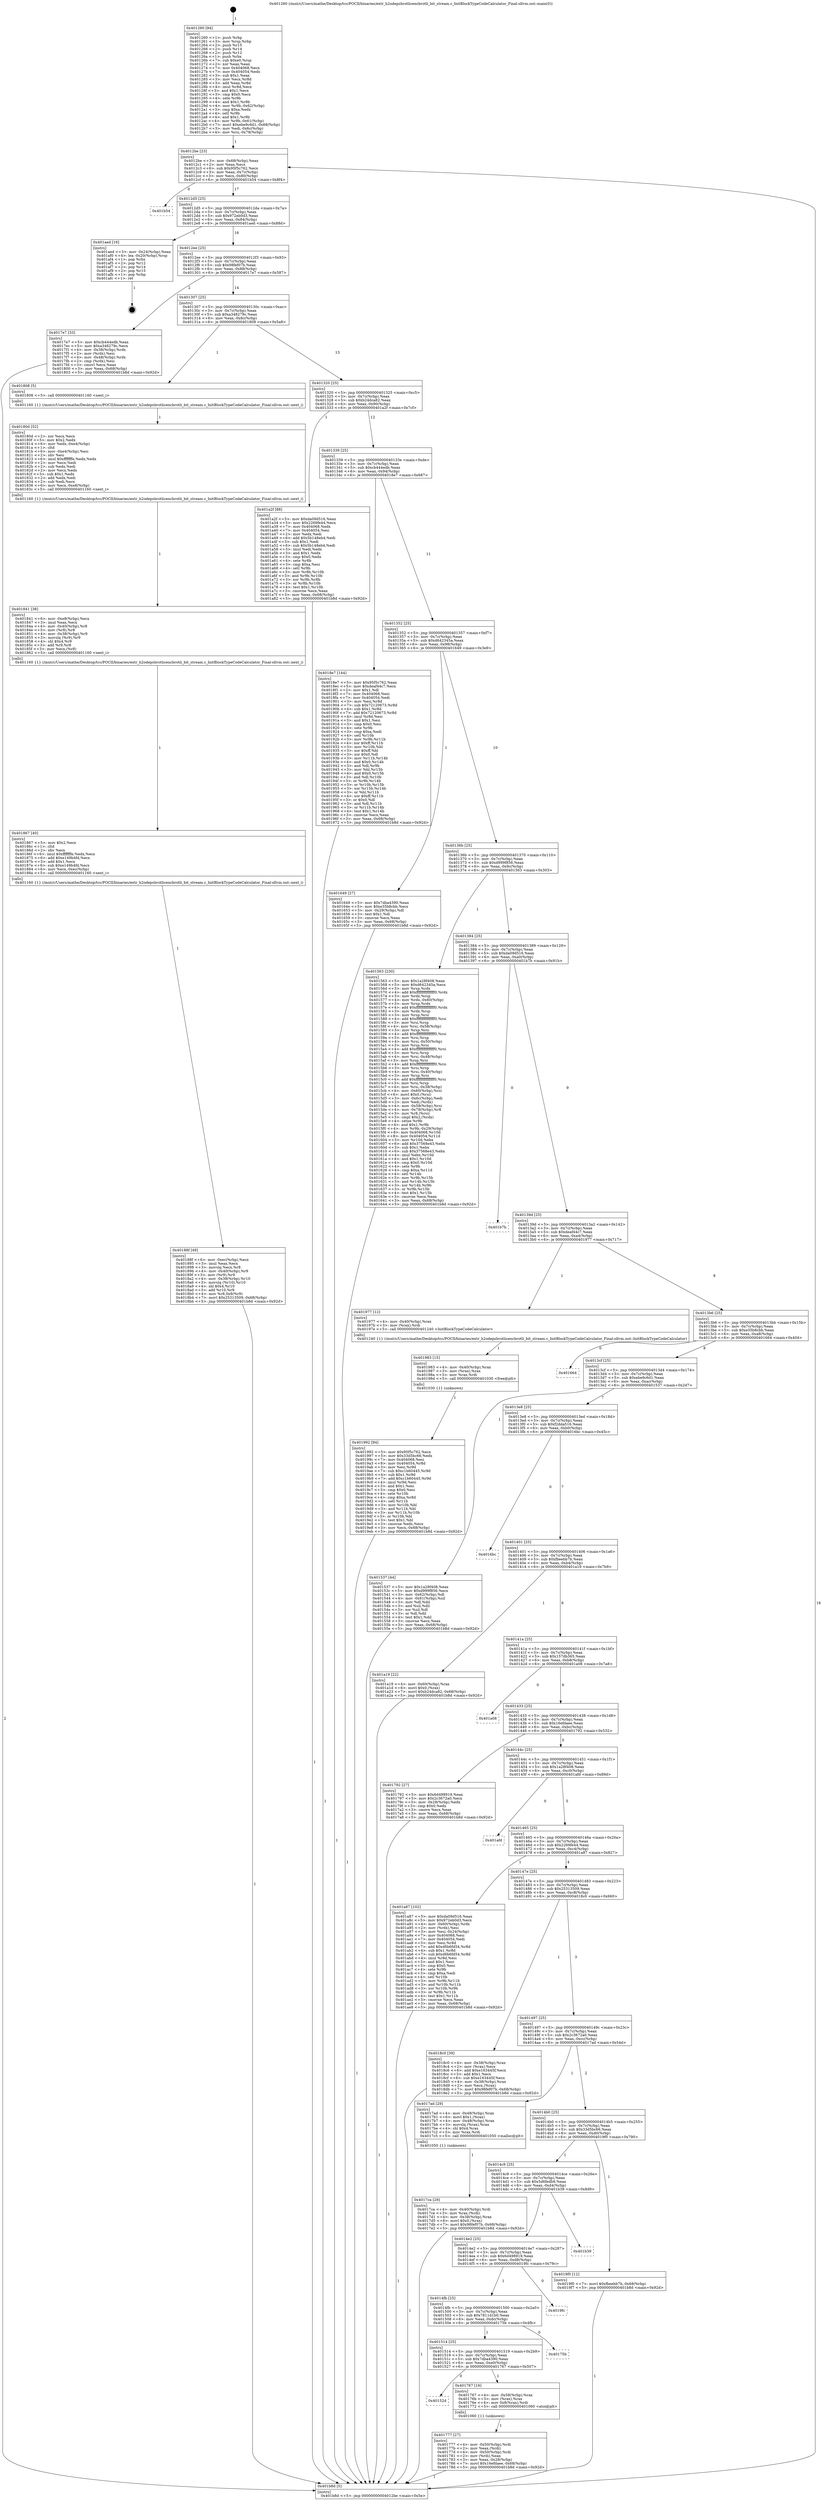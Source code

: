 digraph "0x401260" {
  label = "0x401260 (/mnt/c/Users/mathe/Desktop/tcc/POCII/binaries/extr_h2odepsbrotlicencbrotli_bit_stream.c_InitBlockTypeCodeCalculator_Final-ollvm.out::main(0))"
  labelloc = "t"
  node[shape=record]

  Entry [label="",width=0.3,height=0.3,shape=circle,fillcolor=black,style=filled]
  "0x4012be" [label="{
     0x4012be [23]\l
     | [instrs]\l
     &nbsp;&nbsp;0x4012be \<+3\>: mov -0x68(%rbp),%eax\l
     &nbsp;&nbsp;0x4012c1 \<+2\>: mov %eax,%ecx\l
     &nbsp;&nbsp;0x4012c3 \<+6\>: sub $0x95f5c762,%ecx\l
     &nbsp;&nbsp;0x4012c9 \<+3\>: mov %eax,-0x7c(%rbp)\l
     &nbsp;&nbsp;0x4012cc \<+3\>: mov %ecx,-0x80(%rbp)\l
     &nbsp;&nbsp;0x4012cf \<+6\>: je 0000000000401b54 \<main+0x8f4\>\l
  }"]
  "0x401b54" [label="{
     0x401b54\l
  }", style=dashed]
  "0x4012d5" [label="{
     0x4012d5 [25]\l
     | [instrs]\l
     &nbsp;&nbsp;0x4012d5 \<+5\>: jmp 00000000004012da \<main+0x7a\>\l
     &nbsp;&nbsp;0x4012da \<+3\>: mov -0x7c(%rbp),%eax\l
     &nbsp;&nbsp;0x4012dd \<+5\>: sub $0x972eb0d3,%eax\l
     &nbsp;&nbsp;0x4012e2 \<+6\>: mov %eax,-0x84(%rbp)\l
     &nbsp;&nbsp;0x4012e8 \<+6\>: je 0000000000401aed \<main+0x88d\>\l
  }"]
  Exit [label="",width=0.3,height=0.3,shape=circle,fillcolor=black,style=filled,peripheries=2]
  "0x401aed" [label="{
     0x401aed [16]\l
     | [instrs]\l
     &nbsp;&nbsp;0x401aed \<+3\>: mov -0x24(%rbp),%eax\l
     &nbsp;&nbsp;0x401af0 \<+4\>: lea -0x20(%rbp),%rsp\l
     &nbsp;&nbsp;0x401af4 \<+1\>: pop %rbx\l
     &nbsp;&nbsp;0x401af5 \<+2\>: pop %r12\l
     &nbsp;&nbsp;0x401af7 \<+2\>: pop %r14\l
     &nbsp;&nbsp;0x401af9 \<+2\>: pop %r15\l
     &nbsp;&nbsp;0x401afb \<+1\>: pop %rbp\l
     &nbsp;&nbsp;0x401afc \<+1\>: ret\l
  }"]
  "0x4012ee" [label="{
     0x4012ee [25]\l
     | [instrs]\l
     &nbsp;&nbsp;0x4012ee \<+5\>: jmp 00000000004012f3 \<main+0x93\>\l
     &nbsp;&nbsp;0x4012f3 \<+3\>: mov -0x7c(%rbp),%eax\l
     &nbsp;&nbsp;0x4012f6 \<+5\>: sub $0x98fef07b,%eax\l
     &nbsp;&nbsp;0x4012fb \<+6\>: mov %eax,-0x88(%rbp)\l
     &nbsp;&nbsp;0x401301 \<+6\>: je 00000000004017e7 \<main+0x587\>\l
  }"]
  "0x401992" [label="{
     0x401992 [94]\l
     | [instrs]\l
     &nbsp;&nbsp;0x401992 \<+5\>: mov $0x95f5c762,%ecx\l
     &nbsp;&nbsp;0x401997 \<+5\>: mov $0x33d5bc66,%edx\l
     &nbsp;&nbsp;0x40199c \<+7\>: mov 0x404068,%esi\l
     &nbsp;&nbsp;0x4019a3 \<+8\>: mov 0x404054,%r8d\l
     &nbsp;&nbsp;0x4019ab \<+3\>: mov %esi,%r9d\l
     &nbsp;&nbsp;0x4019ae \<+7\>: sub $0xc1b60445,%r9d\l
     &nbsp;&nbsp;0x4019b5 \<+4\>: sub $0x1,%r9d\l
     &nbsp;&nbsp;0x4019b9 \<+7\>: add $0xc1b60445,%r9d\l
     &nbsp;&nbsp;0x4019c0 \<+4\>: imul %r9d,%esi\l
     &nbsp;&nbsp;0x4019c4 \<+3\>: and $0x1,%esi\l
     &nbsp;&nbsp;0x4019c7 \<+3\>: cmp $0x0,%esi\l
     &nbsp;&nbsp;0x4019ca \<+4\>: sete %r10b\l
     &nbsp;&nbsp;0x4019ce \<+4\>: cmp $0xa,%r8d\l
     &nbsp;&nbsp;0x4019d2 \<+4\>: setl %r11b\l
     &nbsp;&nbsp;0x4019d6 \<+3\>: mov %r10b,%bl\l
     &nbsp;&nbsp;0x4019d9 \<+3\>: and %r11b,%bl\l
     &nbsp;&nbsp;0x4019dc \<+3\>: xor %r11b,%r10b\l
     &nbsp;&nbsp;0x4019df \<+3\>: or %r10b,%bl\l
     &nbsp;&nbsp;0x4019e2 \<+3\>: test $0x1,%bl\l
     &nbsp;&nbsp;0x4019e5 \<+3\>: cmovne %edx,%ecx\l
     &nbsp;&nbsp;0x4019e8 \<+3\>: mov %ecx,-0x68(%rbp)\l
     &nbsp;&nbsp;0x4019eb \<+5\>: jmp 0000000000401b8d \<main+0x92d\>\l
  }"]
  "0x4017e7" [label="{
     0x4017e7 [33]\l
     | [instrs]\l
     &nbsp;&nbsp;0x4017e7 \<+5\>: mov $0xcb444edb,%eax\l
     &nbsp;&nbsp;0x4017ec \<+5\>: mov $0xa348279c,%ecx\l
     &nbsp;&nbsp;0x4017f1 \<+4\>: mov -0x38(%rbp),%rdx\l
     &nbsp;&nbsp;0x4017f5 \<+2\>: mov (%rdx),%esi\l
     &nbsp;&nbsp;0x4017f7 \<+4\>: mov -0x48(%rbp),%rdx\l
     &nbsp;&nbsp;0x4017fb \<+2\>: cmp (%rdx),%esi\l
     &nbsp;&nbsp;0x4017fd \<+3\>: cmovl %ecx,%eax\l
     &nbsp;&nbsp;0x401800 \<+3\>: mov %eax,-0x68(%rbp)\l
     &nbsp;&nbsp;0x401803 \<+5\>: jmp 0000000000401b8d \<main+0x92d\>\l
  }"]
  "0x401307" [label="{
     0x401307 [25]\l
     | [instrs]\l
     &nbsp;&nbsp;0x401307 \<+5\>: jmp 000000000040130c \<main+0xac\>\l
     &nbsp;&nbsp;0x40130c \<+3\>: mov -0x7c(%rbp),%eax\l
     &nbsp;&nbsp;0x40130f \<+5\>: sub $0xa348279c,%eax\l
     &nbsp;&nbsp;0x401314 \<+6\>: mov %eax,-0x8c(%rbp)\l
     &nbsp;&nbsp;0x40131a \<+6\>: je 0000000000401808 \<main+0x5a8\>\l
  }"]
  "0x401983" [label="{
     0x401983 [15]\l
     | [instrs]\l
     &nbsp;&nbsp;0x401983 \<+4\>: mov -0x40(%rbp),%rax\l
     &nbsp;&nbsp;0x401987 \<+3\>: mov (%rax),%rax\l
     &nbsp;&nbsp;0x40198a \<+3\>: mov %rax,%rdi\l
     &nbsp;&nbsp;0x40198d \<+5\>: call 0000000000401030 \<free@plt\>\l
     | [calls]\l
     &nbsp;&nbsp;0x401030 \{1\} (unknown)\l
  }"]
  "0x401808" [label="{
     0x401808 [5]\l
     | [instrs]\l
     &nbsp;&nbsp;0x401808 \<+5\>: call 0000000000401160 \<next_i\>\l
     | [calls]\l
     &nbsp;&nbsp;0x401160 \{1\} (/mnt/c/Users/mathe/Desktop/tcc/POCII/binaries/extr_h2odepsbrotlicencbrotli_bit_stream.c_InitBlockTypeCodeCalculator_Final-ollvm.out::next_i)\l
  }"]
  "0x401320" [label="{
     0x401320 [25]\l
     | [instrs]\l
     &nbsp;&nbsp;0x401320 \<+5\>: jmp 0000000000401325 \<main+0xc5\>\l
     &nbsp;&nbsp;0x401325 \<+3\>: mov -0x7c(%rbp),%eax\l
     &nbsp;&nbsp;0x401328 \<+5\>: sub $0xb24dca82,%eax\l
     &nbsp;&nbsp;0x40132d \<+6\>: mov %eax,-0x90(%rbp)\l
     &nbsp;&nbsp;0x401333 \<+6\>: je 0000000000401a2f \<main+0x7cf\>\l
  }"]
  "0x40188f" [label="{
     0x40188f [49]\l
     | [instrs]\l
     &nbsp;&nbsp;0x40188f \<+6\>: mov -0xec(%rbp),%ecx\l
     &nbsp;&nbsp;0x401895 \<+3\>: imul %eax,%ecx\l
     &nbsp;&nbsp;0x401898 \<+3\>: movslq %ecx,%r8\l
     &nbsp;&nbsp;0x40189b \<+4\>: mov -0x40(%rbp),%r9\l
     &nbsp;&nbsp;0x40189f \<+3\>: mov (%r9),%r9\l
     &nbsp;&nbsp;0x4018a2 \<+4\>: mov -0x38(%rbp),%r10\l
     &nbsp;&nbsp;0x4018a6 \<+3\>: movslq (%r10),%r10\l
     &nbsp;&nbsp;0x4018a9 \<+4\>: shl $0x4,%r10\l
     &nbsp;&nbsp;0x4018ad \<+3\>: add %r10,%r9\l
     &nbsp;&nbsp;0x4018b0 \<+4\>: mov %r8,0x8(%r9)\l
     &nbsp;&nbsp;0x4018b4 \<+7\>: movl $0x25313509,-0x68(%rbp)\l
     &nbsp;&nbsp;0x4018bb \<+5\>: jmp 0000000000401b8d \<main+0x92d\>\l
  }"]
  "0x401a2f" [label="{
     0x401a2f [88]\l
     | [instrs]\l
     &nbsp;&nbsp;0x401a2f \<+5\>: mov $0xda09d516,%eax\l
     &nbsp;&nbsp;0x401a34 \<+5\>: mov $0x2269fe44,%ecx\l
     &nbsp;&nbsp;0x401a39 \<+7\>: mov 0x404068,%edx\l
     &nbsp;&nbsp;0x401a40 \<+7\>: mov 0x404054,%esi\l
     &nbsp;&nbsp;0x401a47 \<+2\>: mov %edx,%edi\l
     &nbsp;&nbsp;0x401a49 \<+6\>: add $0x5b148eb4,%edi\l
     &nbsp;&nbsp;0x401a4f \<+3\>: sub $0x1,%edi\l
     &nbsp;&nbsp;0x401a52 \<+6\>: sub $0x5b148eb4,%edi\l
     &nbsp;&nbsp;0x401a58 \<+3\>: imul %edi,%edx\l
     &nbsp;&nbsp;0x401a5b \<+3\>: and $0x1,%edx\l
     &nbsp;&nbsp;0x401a5e \<+3\>: cmp $0x0,%edx\l
     &nbsp;&nbsp;0x401a61 \<+4\>: sete %r8b\l
     &nbsp;&nbsp;0x401a65 \<+3\>: cmp $0xa,%esi\l
     &nbsp;&nbsp;0x401a68 \<+4\>: setl %r9b\l
     &nbsp;&nbsp;0x401a6c \<+3\>: mov %r8b,%r10b\l
     &nbsp;&nbsp;0x401a6f \<+3\>: and %r9b,%r10b\l
     &nbsp;&nbsp;0x401a72 \<+3\>: xor %r9b,%r8b\l
     &nbsp;&nbsp;0x401a75 \<+3\>: or %r8b,%r10b\l
     &nbsp;&nbsp;0x401a78 \<+4\>: test $0x1,%r10b\l
     &nbsp;&nbsp;0x401a7c \<+3\>: cmovne %ecx,%eax\l
     &nbsp;&nbsp;0x401a7f \<+3\>: mov %eax,-0x68(%rbp)\l
     &nbsp;&nbsp;0x401a82 \<+5\>: jmp 0000000000401b8d \<main+0x92d\>\l
  }"]
  "0x401339" [label="{
     0x401339 [25]\l
     | [instrs]\l
     &nbsp;&nbsp;0x401339 \<+5\>: jmp 000000000040133e \<main+0xde\>\l
     &nbsp;&nbsp;0x40133e \<+3\>: mov -0x7c(%rbp),%eax\l
     &nbsp;&nbsp;0x401341 \<+5\>: sub $0xcb444edb,%eax\l
     &nbsp;&nbsp;0x401346 \<+6\>: mov %eax,-0x94(%rbp)\l
     &nbsp;&nbsp;0x40134c \<+6\>: je 00000000004018e7 \<main+0x687\>\l
  }"]
  "0x401867" [label="{
     0x401867 [40]\l
     | [instrs]\l
     &nbsp;&nbsp;0x401867 \<+5\>: mov $0x2,%ecx\l
     &nbsp;&nbsp;0x40186c \<+1\>: cltd\l
     &nbsp;&nbsp;0x40186d \<+2\>: idiv %ecx\l
     &nbsp;&nbsp;0x40186f \<+6\>: imul $0xfffffffe,%edx,%ecx\l
     &nbsp;&nbsp;0x401875 \<+6\>: add $0xe149b4fd,%ecx\l
     &nbsp;&nbsp;0x40187b \<+3\>: add $0x1,%ecx\l
     &nbsp;&nbsp;0x40187e \<+6\>: sub $0xe149b4fd,%ecx\l
     &nbsp;&nbsp;0x401884 \<+6\>: mov %ecx,-0xec(%rbp)\l
     &nbsp;&nbsp;0x40188a \<+5\>: call 0000000000401160 \<next_i\>\l
     | [calls]\l
     &nbsp;&nbsp;0x401160 \{1\} (/mnt/c/Users/mathe/Desktop/tcc/POCII/binaries/extr_h2odepsbrotlicencbrotli_bit_stream.c_InitBlockTypeCodeCalculator_Final-ollvm.out::next_i)\l
  }"]
  "0x4018e7" [label="{
     0x4018e7 [144]\l
     | [instrs]\l
     &nbsp;&nbsp;0x4018e7 \<+5\>: mov $0x95f5c762,%eax\l
     &nbsp;&nbsp;0x4018ec \<+5\>: mov $0xdeaf44c7,%ecx\l
     &nbsp;&nbsp;0x4018f1 \<+2\>: mov $0x1,%dl\l
     &nbsp;&nbsp;0x4018f3 \<+7\>: mov 0x404068,%esi\l
     &nbsp;&nbsp;0x4018fa \<+7\>: mov 0x404054,%edi\l
     &nbsp;&nbsp;0x401901 \<+3\>: mov %esi,%r8d\l
     &nbsp;&nbsp;0x401904 \<+7\>: sub $0x72120673,%r8d\l
     &nbsp;&nbsp;0x40190b \<+4\>: sub $0x1,%r8d\l
     &nbsp;&nbsp;0x40190f \<+7\>: add $0x72120673,%r8d\l
     &nbsp;&nbsp;0x401916 \<+4\>: imul %r8d,%esi\l
     &nbsp;&nbsp;0x40191a \<+3\>: and $0x1,%esi\l
     &nbsp;&nbsp;0x40191d \<+3\>: cmp $0x0,%esi\l
     &nbsp;&nbsp;0x401920 \<+4\>: sete %r9b\l
     &nbsp;&nbsp;0x401924 \<+3\>: cmp $0xa,%edi\l
     &nbsp;&nbsp;0x401927 \<+4\>: setl %r10b\l
     &nbsp;&nbsp;0x40192b \<+3\>: mov %r9b,%r11b\l
     &nbsp;&nbsp;0x40192e \<+4\>: xor $0xff,%r11b\l
     &nbsp;&nbsp;0x401932 \<+3\>: mov %r10b,%bl\l
     &nbsp;&nbsp;0x401935 \<+3\>: xor $0xff,%bl\l
     &nbsp;&nbsp;0x401938 \<+3\>: xor $0x0,%dl\l
     &nbsp;&nbsp;0x40193b \<+3\>: mov %r11b,%r14b\l
     &nbsp;&nbsp;0x40193e \<+4\>: and $0x0,%r14b\l
     &nbsp;&nbsp;0x401942 \<+3\>: and %dl,%r9b\l
     &nbsp;&nbsp;0x401945 \<+3\>: mov %bl,%r15b\l
     &nbsp;&nbsp;0x401948 \<+4\>: and $0x0,%r15b\l
     &nbsp;&nbsp;0x40194c \<+3\>: and %dl,%r10b\l
     &nbsp;&nbsp;0x40194f \<+3\>: or %r9b,%r14b\l
     &nbsp;&nbsp;0x401952 \<+3\>: or %r10b,%r15b\l
     &nbsp;&nbsp;0x401955 \<+3\>: xor %r15b,%r14b\l
     &nbsp;&nbsp;0x401958 \<+3\>: or %bl,%r11b\l
     &nbsp;&nbsp;0x40195b \<+4\>: xor $0xff,%r11b\l
     &nbsp;&nbsp;0x40195f \<+3\>: or $0x0,%dl\l
     &nbsp;&nbsp;0x401962 \<+3\>: and %dl,%r11b\l
     &nbsp;&nbsp;0x401965 \<+3\>: or %r11b,%r14b\l
     &nbsp;&nbsp;0x401968 \<+4\>: test $0x1,%r14b\l
     &nbsp;&nbsp;0x40196c \<+3\>: cmovne %ecx,%eax\l
     &nbsp;&nbsp;0x40196f \<+3\>: mov %eax,-0x68(%rbp)\l
     &nbsp;&nbsp;0x401972 \<+5\>: jmp 0000000000401b8d \<main+0x92d\>\l
  }"]
  "0x401352" [label="{
     0x401352 [25]\l
     | [instrs]\l
     &nbsp;&nbsp;0x401352 \<+5\>: jmp 0000000000401357 \<main+0xf7\>\l
     &nbsp;&nbsp;0x401357 \<+3\>: mov -0x7c(%rbp),%eax\l
     &nbsp;&nbsp;0x40135a \<+5\>: sub $0xd642345a,%eax\l
     &nbsp;&nbsp;0x40135f \<+6\>: mov %eax,-0x98(%rbp)\l
     &nbsp;&nbsp;0x401365 \<+6\>: je 0000000000401649 \<main+0x3e9\>\l
  }"]
  "0x401841" [label="{
     0x401841 [38]\l
     | [instrs]\l
     &nbsp;&nbsp;0x401841 \<+6\>: mov -0xe8(%rbp),%ecx\l
     &nbsp;&nbsp;0x401847 \<+3\>: imul %eax,%ecx\l
     &nbsp;&nbsp;0x40184a \<+4\>: mov -0x40(%rbp),%r8\l
     &nbsp;&nbsp;0x40184e \<+3\>: mov (%r8),%r8\l
     &nbsp;&nbsp;0x401851 \<+4\>: mov -0x38(%rbp),%r9\l
     &nbsp;&nbsp;0x401855 \<+3\>: movslq (%r9),%r9\l
     &nbsp;&nbsp;0x401858 \<+4\>: shl $0x4,%r9\l
     &nbsp;&nbsp;0x40185c \<+3\>: add %r9,%r8\l
     &nbsp;&nbsp;0x40185f \<+3\>: mov %ecx,(%r8)\l
     &nbsp;&nbsp;0x401862 \<+5\>: call 0000000000401160 \<next_i\>\l
     | [calls]\l
     &nbsp;&nbsp;0x401160 \{1\} (/mnt/c/Users/mathe/Desktop/tcc/POCII/binaries/extr_h2odepsbrotlicencbrotli_bit_stream.c_InitBlockTypeCodeCalculator_Final-ollvm.out::next_i)\l
  }"]
  "0x401649" [label="{
     0x401649 [27]\l
     | [instrs]\l
     &nbsp;&nbsp;0x401649 \<+5\>: mov $0x7dba4390,%eax\l
     &nbsp;&nbsp;0x40164e \<+5\>: mov $0xe35b8cbb,%ecx\l
     &nbsp;&nbsp;0x401653 \<+3\>: mov -0x29(%rbp),%dl\l
     &nbsp;&nbsp;0x401656 \<+3\>: test $0x1,%dl\l
     &nbsp;&nbsp;0x401659 \<+3\>: cmovne %ecx,%eax\l
     &nbsp;&nbsp;0x40165c \<+3\>: mov %eax,-0x68(%rbp)\l
     &nbsp;&nbsp;0x40165f \<+5\>: jmp 0000000000401b8d \<main+0x92d\>\l
  }"]
  "0x40136b" [label="{
     0x40136b [25]\l
     | [instrs]\l
     &nbsp;&nbsp;0x40136b \<+5\>: jmp 0000000000401370 \<main+0x110\>\l
     &nbsp;&nbsp;0x401370 \<+3\>: mov -0x7c(%rbp),%eax\l
     &nbsp;&nbsp;0x401373 \<+5\>: sub $0xd999f856,%eax\l
     &nbsp;&nbsp;0x401378 \<+6\>: mov %eax,-0x9c(%rbp)\l
     &nbsp;&nbsp;0x40137e \<+6\>: je 0000000000401563 \<main+0x303\>\l
  }"]
  "0x40180d" [label="{
     0x40180d [52]\l
     | [instrs]\l
     &nbsp;&nbsp;0x40180d \<+2\>: xor %ecx,%ecx\l
     &nbsp;&nbsp;0x40180f \<+5\>: mov $0x2,%edx\l
     &nbsp;&nbsp;0x401814 \<+6\>: mov %edx,-0xe4(%rbp)\l
     &nbsp;&nbsp;0x40181a \<+1\>: cltd\l
     &nbsp;&nbsp;0x40181b \<+6\>: mov -0xe4(%rbp),%esi\l
     &nbsp;&nbsp;0x401821 \<+2\>: idiv %esi\l
     &nbsp;&nbsp;0x401823 \<+6\>: imul $0xfffffffe,%edx,%edx\l
     &nbsp;&nbsp;0x401829 \<+2\>: mov %ecx,%edi\l
     &nbsp;&nbsp;0x40182b \<+2\>: sub %edx,%edi\l
     &nbsp;&nbsp;0x40182d \<+2\>: mov %ecx,%edx\l
     &nbsp;&nbsp;0x40182f \<+3\>: sub $0x1,%edx\l
     &nbsp;&nbsp;0x401832 \<+2\>: add %edx,%edi\l
     &nbsp;&nbsp;0x401834 \<+2\>: sub %edi,%ecx\l
     &nbsp;&nbsp;0x401836 \<+6\>: mov %ecx,-0xe8(%rbp)\l
     &nbsp;&nbsp;0x40183c \<+5\>: call 0000000000401160 \<next_i\>\l
     | [calls]\l
     &nbsp;&nbsp;0x401160 \{1\} (/mnt/c/Users/mathe/Desktop/tcc/POCII/binaries/extr_h2odepsbrotlicencbrotli_bit_stream.c_InitBlockTypeCodeCalculator_Final-ollvm.out::next_i)\l
  }"]
  "0x401563" [label="{
     0x401563 [230]\l
     | [instrs]\l
     &nbsp;&nbsp;0x401563 \<+5\>: mov $0x1a28f408,%eax\l
     &nbsp;&nbsp;0x401568 \<+5\>: mov $0xd642345a,%ecx\l
     &nbsp;&nbsp;0x40156d \<+3\>: mov %rsp,%rdx\l
     &nbsp;&nbsp;0x401570 \<+4\>: add $0xfffffffffffffff0,%rdx\l
     &nbsp;&nbsp;0x401574 \<+3\>: mov %rdx,%rsp\l
     &nbsp;&nbsp;0x401577 \<+4\>: mov %rdx,-0x60(%rbp)\l
     &nbsp;&nbsp;0x40157b \<+3\>: mov %rsp,%rdx\l
     &nbsp;&nbsp;0x40157e \<+4\>: add $0xfffffffffffffff0,%rdx\l
     &nbsp;&nbsp;0x401582 \<+3\>: mov %rdx,%rsp\l
     &nbsp;&nbsp;0x401585 \<+3\>: mov %rsp,%rsi\l
     &nbsp;&nbsp;0x401588 \<+4\>: add $0xfffffffffffffff0,%rsi\l
     &nbsp;&nbsp;0x40158c \<+3\>: mov %rsi,%rsp\l
     &nbsp;&nbsp;0x40158f \<+4\>: mov %rsi,-0x58(%rbp)\l
     &nbsp;&nbsp;0x401593 \<+3\>: mov %rsp,%rsi\l
     &nbsp;&nbsp;0x401596 \<+4\>: add $0xfffffffffffffff0,%rsi\l
     &nbsp;&nbsp;0x40159a \<+3\>: mov %rsi,%rsp\l
     &nbsp;&nbsp;0x40159d \<+4\>: mov %rsi,-0x50(%rbp)\l
     &nbsp;&nbsp;0x4015a1 \<+3\>: mov %rsp,%rsi\l
     &nbsp;&nbsp;0x4015a4 \<+4\>: add $0xfffffffffffffff0,%rsi\l
     &nbsp;&nbsp;0x4015a8 \<+3\>: mov %rsi,%rsp\l
     &nbsp;&nbsp;0x4015ab \<+4\>: mov %rsi,-0x48(%rbp)\l
     &nbsp;&nbsp;0x4015af \<+3\>: mov %rsp,%rsi\l
     &nbsp;&nbsp;0x4015b2 \<+4\>: add $0xfffffffffffffff0,%rsi\l
     &nbsp;&nbsp;0x4015b6 \<+3\>: mov %rsi,%rsp\l
     &nbsp;&nbsp;0x4015b9 \<+4\>: mov %rsi,-0x40(%rbp)\l
     &nbsp;&nbsp;0x4015bd \<+3\>: mov %rsp,%rsi\l
     &nbsp;&nbsp;0x4015c0 \<+4\>: add $0xfffffffffffffff0,%rsi\l
     &nbsp;&nbsp;0x4015c4 \<+3\>: mov %rsi,%rsp\l
     &nbsp;&nbsp;0x4015c7 \<+4\>: mov %rsi,-0x38(%rbp)\l
     &nbsp;&nbsp;0x4015cb \<+4\>: mov -0x60(%rbp),%rsi\l
     &nbsp;&nbsp;0x4015cf \<+6\>: movl $0x0,(%rsi)\l
     &nbsp;&nbsp;0x4015d5 \<+3\>: mov -0x6c(%rbp),%edi\l
     &nbsp;&nbsp;0x4015d8 \<+2\>: mov %edi,(%rdx)\l
     &nbsp;&nbsp;0x4015da \<+4\>: mov -0x58(%rbp),%rsi\l
     &nbsp;&nbsp;0x4015de \<+4\>: mov -0x78(%rbp),%r8\l
     &nbsp;&nbsp;0x4015e2 \<+3\>: mov %r8,(%rsi)\l
     &nbsp;&nbsp;0x4015e5 \<+3\>: cmpl $0x2,(%rdx)\l
     &nbsp;&nbsp;0x4015e8 \<+4\>: setne %r9b\l
     &nbsp;&nbsp;0x4015ec \<+4\>: and $0x1,%r9b\l
     &nbsp;&nbsp;0x4015f0 \<+4\>: mov %r9b,-0x29(%rbp)\l
     &nbsp;&nbsp;0x4015f4 \<+8\>: mov 0x404068,%r10d\l
     &nbsp;&nbsp;0x4015fc \<+8\>: mov 0x404054,%r11d\l
     &nbsp;&nbsp;0x401604 \<+3\>: mov %r10d,%ebx\l
     &nbsp;&nbsp;0x401607 \<+6\>: add $0x37568e43,%ebx\l
     &nbsp;&nbsp;0x40160d \<+3\>: sub $0x1,%ebx\l
     &nbsp;&nbsp;0x401610 \<+6\>: sub $0x37568e43,%ebx\l
     &nbsp;&nbsp;0x401616 \<+4\>: imul %ebx,%r10d\l
     &nbsp;&nbsp;0x40161a \<+4\>: and $0x1,%r10d\l
     &nbsp;&nbsp;0x40161e \<+4\>: cmp $0x0,%r10d\l
     &nbsp;&nbsp;0x401622 \<+4\>: sete %r9b\l
     &nbsp;&nbsp;0x401626 \<+4\>: cmp $0xa,%r11d\l
     &nbsp;&nbsp;0x40162a \<+4\>: setl %r14b\l
     &nbsp;&nbsp;0x40162e \<+3\>: mov %r9b,%r15b\l
     &nbsp;&nbsp;0x401631 \<+3\>: and %r14b,%r15b\l
     &nbsp;&nbsp;0x401634 \<+3\>: xor %r14b,%r9b\l
     &nbsp;&nbsp;0x401637 \<+3\>: or %r9b,%r15b\l
     &nbsp;&nbsp;0x40163a \<+4\>: test $0x1,%r15b\l
     &nbsp;&nbsp;0x40163e \<+3\>: cmovne %ecx,%eax\l
     &nbsp;&nbsp;0x401641 \<+3\>: mov %eax,-0x68(%rbp)\l
     &nbsp;&nbsp;0x401644 \<+5\>: jmp 0000000000401b8d \<main+0x92d\>\l
  }"]
  "0x401384" [label="{
     0x401384 [25]\l
     | [instrs]\l
     &nbsp;&nbsp;0x401384 \<+5\>: jmp 0000000000401389 \<main+0x129\>\l
     &nbsp;&nbsp;0x401389 \<+3\>: mov -0x7c(%rbp),%eax\l
     &nbsp;&nbsp;0x40138c \<+5\>: sub $0xda09d516,%eax\l
     &nbsp;&nbsp;0x401391 \<+6\>: mov %eax,-0xa0(%rbp)\l
     &nbsp;&nbsp;0x401397 \<+6\>: je 0000000000401b7b \<main+0x91b\>\l
  }"]
  "0x4017ca" [label="{
     0x4017ca [29]\l
     | [instrs]\l
     &nbsp;&nbsp;0x4017ca \<+4\>: mov -0x40(%rbp),%rdi\l
     &nbsp;&nbsp;0x4017ce \<+3\>: mov %rax,(%rdi)\l
     &nbsp;&nbsp;0x4017d1 \<+4\>: mov -0x38(%rbp),%rax\l
     &nbsp;&nbsp;0x4017d5 \<+6\>: movl $0x0,(%rax)\l
     &nbsp;&nbsp;0x4017db \<+7\>: movl $0x98fef07b,-0x68(%rbp)\l
     &nbsp;&nbsp;0x4017e2 \<+5\>: jmp 0000000000401b8d \<main+0x92d\>\l
  }"]
  "0x401b7b" [label="{
     0x401b7b\l
  }", style=dashed]
  "0x40139d" [label="{
     0x40139d [25]\l
     | [instrs]\l
     &nbsp;&nbsp;0x40139d \<+5\>: jmp 00000000004013a2 \<main+0x142\>\l
     &nbsp;&nbsp;0x4013a2 \<+3\>: mov -0x7c(%rbp),%eax\l
     &nbsp;&nbsp;0x4013a5 \<+5\>: sub $0xdeaf44c7,%eax\l
     &nbsp;&nbsp;0x4013aa \<+6\>: mov %eax,-0xa4(%rbp)\l
     &nbsp;&nbsp;0x4013b0 \<+6\>: je 0000000000401977 \<main+0x717\>\l
  }"]
  "0x401777" [label="{
     0x401777 [27]\l
     | [instrs]\l
     &nbsp;&nbsp;0x401777 \<+4\>: mov -0x50(%rbp),%rdi\l
     &nbsp;&nbsp;0x40177b \<+2\>: mov %eax,(%rdi)\l
     &nbsp;&nbsp;0x40177d \<+4\>: mov -0x50(%rbp),%rdi\l
     &nbsp;&nbsp;0x401781 \<+2\>: mov (%rdi),%eax\l
     &nbsp;&nbsp;0x401783 \<+3\>: mov %eax,-0x28(%rbp)\l
     &nbsp;&nbsp;0x401786 \<+7\>: movl $0x16efdaee,-0x68(%rbp)\l
     &nbsp;&nbsp;0x40178d \<+5\>: jmp 0000000000401b8d \<main+0x92d\>\l
  }"]
  "0x401977" [label="{
     0x401977 [12]\l
     | [instrs]\l
     &nbsp;&nbsp;0x401977 \<+4\>: mov -0x40(%rbp),%rax\l
     &nbsp;&nbsp;0x40197b \<+3\>: mov (%rax),%rdi\l
     &nbsp;&nbsp;0x40197e \<+5\>: call 0000000000401240 \<InitBlockTypeCodeCalculator\>\l
     | [calls]\l
     &nbsp;&nbsp;0x401240 \{1\} (/mnt/c/Users/mathe/Desktop/tcc/POCII/binaries/extr_h2odepsbrotlicencbrotli_bit_stream.c_InitBlockTypeCodeCalculator_Final-ollvm.out::InitBlockTypeCodeCalculator)\l
  }"]
  "0x4013b6" [label="{
     0x4013b6 [25]\l
     | [instrs]\l
     &nbsp;&nbsp;0x4013b6 \<+5\>: jmp 00000000004013bb \<main+0x15b\>\l
     &nbsp;&nbsp;0x4013bb \<+3\>: mov -0x7c(%rbp),%eax\l
     &nbsp;&nbsp;0x4013be \<+5\>: sub $0xe35b8cbb,%eax\l
     &nbsp;&nbsp;0x4013c3 \<+6\>: mov %eax,-0xa8(%rbp)\l
     &nbsp;&nbsp;0x4013c9 \<+6\>: je 0000000000401664 \<main+0x404\>\l
  }"]
  "0x40152d" [label="{
     0x40152d\l
  }", style=dashed]
  "0x401664" [label="{
     0x401664\l
  }", style=dashed]
  "0x4013cf" [label="{
     0x4013cf [25]\l
     | [instrs]\l
     &nbsp;&nbsp;0x4013cf \<+5\>: jmp 00000000004013d4 \<main+0x174\>\l
     &nbsp;&nbsp;0x4013d4 \<+3\>: mov -0x7c(%rbp),%eax\l
     &nbsp;&nbsp;0x4013d7 \<+5\>: sub $0xebe9c6d1,%eax\l
     &nbsp;&nbsp;0x4013dc \<+6\>: mov %eax,-0xac(%rbp)\l
     &nbsp;&nbsp;0x4013e2 \<+6\>: je 0000000000401537 \<main+0x2d7\>\l
  }"]
  "0x401767" [label="{
     0x401767 [16]\l
     | [instrs]\l
     &nbsp;&nbsp;0x401767 \<+4\>: mov -0x58(%rbp),%rax\l
     &nbsp;&nbsp;0x40176b \<+3\>: mov (%rax),%rax\l
     &nbsp;&nbsp;0x40176e \<+4\>: mov 0x8(%rax),%rdi\l
     &nbsp;&nbsp;0x401772 \<+5\>: call 0000000000401060 \<atoi@plt\>\l
     | [calls]\l
     &nbsp;&nbsp;0x401060 \{1\} (unknown)\l
  }"]
  "0x401537" [label="{
     0x401537 [44]\l
     | [instrs]\l
     &nbsp;&nbsp;0x401537 \<+5\>: mov $0x1a28f408,%eax\l
     &nbsp;&nbsp;0x40153c \<+5\>: mov $0xd999f856,%ecx\l
     &nbsp;&nbsp;0x401541 \<+3\>: mov -0x62(%rbp),%dl\l
     &nbsp;&nbsp;0x401544 \<+4\>: mov -0x61(%rbp),%sil\l
     &nbsp;&nbsp;0x401548 \<+3\>: mov %dl,%dil\l
     &nbsp;&nbsp;0x40154b \<+3\>: and %sil,%dil\l
     &nbsp;&nbsp;0x40154e \<+3\>: xor %sil,%dl\l
     &nbsp;&nbsp;0x401551 \<+3\>: or %dl,%dil\l
     &nbsp;&nbsp;0x401554 \<+4\>: test $0x1,%dil\l
     &nbsp;&nbsp;0x401558 \<+3\>: cmovne %ecx,%eax\l
     &nbsp;&nbsp;0x40155b \<+3\>: mov %eax,-0x68(%rbp)\l
     &nbsp;&nbsp;0x40155e \<+5\>: jmp 0000000000401b8d \<main+0x92d\>\l
  }"]
  "0x4013e8" [label="{
     0x4013e8 [25]\l
     | [instrs]\l
     &nbsp;&nbsp;0x4013e8 \<+5\>: jmp 00000000004013ed \<main+0x18d\>\l
     &nbsp;&nbsp;0x4013ed \<+3\>: mov -0x7c(%rbp),%eax\l
     &nbsp;&nbsp;0x4013f0 \<+5\>: sub $0xf2dda516,%eax\l
     &nbsp;&nbsp;0x4013f5 \<+6\>: mov %eax,-0xb0(%rbp)\l
     &nbsp;&nbsp;0x4013fb \<+6\>: je 00000000004016bc \<main+0x45c\>\l
  }"]
  "0x401b8d" [label="{
     0x401b8d [5]\l
     | [instrs]\l
     &nbsp;&nbsp;0x401b8d \<+5\>: jmp 00000000004012be \<main+0x5e\>\l
  }"]
  "0x401260" [label="{
     0x401260 [94]\l
     | [instrs]\l
     &nbsp;&nbsp;0x401260 \<+1\>: push %rbp\l
     &nbsp;&nbsp;0x401261 \<+3\>: mov %rsp,%rbp\l
     &nbsp;&nbsp;0x401264 \<+2\>: push %r15\l
     &nbsp;&nbsp;0x401266 \<+2\>: push %r14\l
     &nbsp;&nbsp;0x401268 \<+2\>: push %r12\l
     &nbsp;&nbsp;0x40126a \<+1\>: push %rbx\l
     &nbsp;&nbsp;0x40126b \<+7\>: sub $0xe0,%rsp\l
     &nbsp;&nbsp;0x401272 \<+2\>: xor %eax,%eax\l
     &nbsp;&nbsp;0x401274 \<+7\>: mov 0x404068,%ecx\l
     &nbsp;&nbsp;0x40127b \<+7\>: mov 0x404054,%edx\l
     &nbsp;&nbsp;0x401282 \<+3\>: sub $0x1,%eax\l
     &nbsp;&nbsp;0x401285 \<+3\>: mov %ecx,%r8d\l
     &nbsp;&nbsp;0x401288 \<+3\>: add %eax,%r8d\l
     &nbsp;&nbsp;0x40128b \<+4\>: imul %r8d,%ecx\l
     &nbsp;&nbsp;0x40128f \<+3\>: and $0x1,%ecx\l
     &nbsp;&nbsp;0x401292 \<+3\>: cmp $0x0,%ecx\l
     &nbsp;&nbsp;0x401295 \<+4\>: sete %r9b\l
     &nbsp;&nbsp;0x401299 \<+4\>: and $0x1,%r9b\l
     &nbsp;&nbsp;0x40129d \<+4\>: mov %r9b,-0x62(%rbp)\l
     &nbsp;&nbsp;0x4012a1 \<+3\>: cmp $0xa,%edx\l
     &nbsp;&nbsp;0x4012a4 \<+4\>: setl %r9b\l
     &nbsp;&nbsp;0x4012a8 \<+4\>: and $0x1,%r9b\l
     &nbsp;&nbsp;0x4012ac \<+4\>: mov %r9b,-0x61(%rbp)\l
     &nbsp;&nbsp;0x4012b0 \<+7\>: movl $0xebe9c6d1,-0x68(%rbp)\l
     &nbsp;&nbsp;0x4012b7 \<+3\>: mov %edi,-0x6c(%rbp)\l
     &nbsp;&nbsp;0x4012ba \<+4\>: mov %rsi,-0x78(%rbp)\l
  }"]
  "0x401514" [label="{
     0x401514 [25]\l
     | [instrs]\l
     &nbsp;&nbsp;0x401514 \<+5\>: jmp 0000000000401519 \<main+0x2b9\>\l
     &nbsp;&nbsp;0x401519 \<+3\>: mov -0x7c(%rbp),%eax\l
     &nbsp;&nbsp;0x40151c \<+5\>: sub $0x7dba4390,%eax\l
     &nbsp;&nbsp;0x401521 \<+6\>: mov %eax,-0xe0(%rbp)\l
     &nbsp;&nbsp;0x401527 \<+6\>: je 0000000000401767 \<main+0x507\>\l
  }"]
  "0x4016bc" [label="{
     0x4016bc\l
  }", style=dashed]
  "0x401401" [label="{
     0x401401 [25]\l
     | [instrs]\l
     &nbsp;&nbsp;0x401401 \<+5\>: jmp 0000000000401406 \<main+0x1a6\>\l
     &nbsp;&nbsp;0x401406 \<+3\>: mov -0x7c(%rbp),%eax\l
     &nbsp;&nbsp;0x401409 \<+5\>: sub $0xfbeebb7b,%eax\l
     &nbsp;&nbsp;0x40140e \<+6\>: mov %eax,-0xb4(%rbp)\l
     &nbsp;&nbsp;0x401414 \<+6\>: je 0000000000401a19 \<main+0x7b9\>\l
  }"]
  "0x40175b" [label="{
     0x40175b\l
  }", style=dashed]
  "0x401a19" [label="{
     0x401a19 [22]\l
     | [instrs]\l
     &nbsp;&nbsp;0x401a19 \<+4\>: mov -0x60(%rbp),%rax\l
     &nbsp;&nbsp;0x401a1d \<+6\>: movl $0x0,(%rax)\l
     &nbsp;&nbsp;0x401a23 \<+7\>: movl $0xb24dca82,-0x68(%rbp)\l
     &nbsp;&nbsp;0x401a2a \<+5\>: jmp 0000000000401b8d \<main+0x92d\>\l
  }"]
  "0x40141a" [label="{
     0x40141a [25]\l
     | [instrs]\l
     &nbsp;&nbsp;0x40141a \<+5\>: jmp 000000000040141f \<main+0x1bf\>\l
     &nbsp;&nbsp;0x40141f \<+3\>: mov -0x7c(%rbp),%eax\l
     &nbsp;&nbsp;0x401422 \<+5\>: sub $0x157db365,%eax\l
     &nbsp;&nbsp;0x401427 \<+6\>: mov %eax,-0xb8(%rbp)\l
     &nbsp;&nbsp;0x40142d \<+6\>: je 0000000000401a08 \<main+0x7a8\>\l
  }"]
  "0x4014fb" [label="{
     0x4014fb [25]\l
     | [instrs]\l
     &nbsp;&nbsp;0x4014fb \<+5\>: jmp 0000000000401500 \<main+0x2a0\>\l
     &nbsp;&nbsp;0x401500 \<+3\>: mov -0x7c(%rbp),%eax\l
     &nbsp;&nbsp;0x401503 \<+5\>: sub $0x7811d1b0,%eax\l
     &nbsp;&nbsp;0x401508 \<+6\>: mov %eax,-0xdc(%rbp)\l
     &nbsp;&nbsp;0x40150e \<+6\>: je 000000000040175b \<main+0x4fb\>\l
  }"]
  "0x401a08" [label="{
     0x401a08\l
  }", style=dashed]
  "0x401433" [label="{
     0x401433 [25]\l
     | [instrs]\l
     &nbsp;&nbsp;0x401433 \<+5\>: jmp 0000000000401438 \<main+0x1d8\>\l
     &nbsp;&nbsp;0x401438 \<+3\>: mov -0x7c(%rbp),%eax\l
     &nbsp;&nbsp;0x40143b \<+5\>: sub $0x16efdaee,%eax\l
     &nbsp;&nbsp;0x401440 \<+6\>: mov %eax,-0xbc(%rbp)\l
     &nbsp;&nbsp;0x401446 \<+6\>: je 0000000000401792 \<main+0x532\>\l
  }"]
  "0x4019fc" [label="{
     0x4019fc\l
  }", style=dashed]
  "0x401792" [label="{
     0x401792 [27]\l
     | [instrs]\l
     &nbsp;&nbsp;0x401792 \<+5\>: mov $0x6d498919,%eax\l
     &nbsp;&nbsp;0x401797 \<+5\>: mov $0x2c3672a0,%ecx\l
     &nbsp;&nbsp;0x40179c \<+3\>: mov -0x28(%rbp),%edx\l
     &nbsp;&nbsp;0x40179f \<+3\>: cmp $0x0,%edx\l
     &nbsp;&nbsp;0x4017a2 \<+3\>: cmove %ecx,%eax\l
     &nbsp;&nbsp;0x4017a5 \<+3\>: mov %eax,-0x68(%rbp)\l
     &nbsp;&nbsp;0x4017a8 \<+5\>: jmp 0000000000401b8d \<main+0x92d\>\l
  }"]
  "0x40144c" [label="{
     0x40144c [25]\l
     | [instrs]\l
     &nbsp;&nbsp;0x40144c \<+5\>: jmp 0000000000401451 \<main+0x1f1\>\l
     &nbsp;&nbsp;0x401451 \<+3\>: mov -0x7c(%rbp),%eax\l
     &nbsp;&nbsp;0x401454 \<+5\>: sub $0x1a28f408,%eax\l
     &nbsp;&nbsp;0x401459 \<+6\>: mov %eax,-0xc0(%rbp)\l
     &nbsp;&nbsp;0x40145f \<+6\>: je 0000000000401afd \<main+0x89d\>\l
  }"]
  "0x4014e2" [label="{
     0x4014e2 [25]\l
     | [instrs]\l
     &nbsp;&nbsp;0x4014e2 \<+5\>: jmp 00000000004014e7 \<main+0x287\>\l
     &nbsp;&nbsp;0x4014e7 \<+3\>: mov -0x7c(%rbp),%eax\l
     &nbsp;&nbsp;0x4014ea \<+5\>: sub $0x6d498919,%eax\l
     &nbsp;&nbsp;0x4014ef \<+6\>: mov %eax,-0xd8(%rbp)\l
     &nbsp;&nbsp;0x4014f5 \<+6\>: je 00000000004019fc \<main+0x79c\>\l
  }"]
  "0x401afd" [label="{
     0x401afd\l
  }", style=dashed]
  "0x401465" [label="{
     0x401465 [25]\l
     | [instrs]\l
     &nbsp;&nbsp;0x401465 \<+5\>: jmp 000000000040146a \<main+0x20a\>\l
     &nbsp;&nbsp;0x40146a \<+3\>: mov -0x7c(%rbp),%eax\l
     &nbsp;&nbsp;0x40146d \<+5\>: sub $0x2269fe44,%eax\l
     &nbsp;&nbsp;0x401472 \<+6\>: mov %eax,-0xc4(%rbp)\l
     &nbsp;&nbsp;0x401478 \<+6\>: je 0000000000401a87 \<main+0x827\>\l
  }"]
  "0x401b39" [label="{
     0x401b39\l
  }", style=dashed]
  "0x401a87" [label="{
     0x401a87 [102]\l
     | [instrs]\l
     &nbsp;&nbsp;0x401a87 \<+5\>: mov $0xda09d516,%eax\l
     &nbsp;&nbsp;0x401a8c \<+5\>: mov $0x972eb0d3,%ecx\l
     &nbsp;&nbsp;0x401a91 \<+4\>: mov -0x60(%rbp),%rdx\l
     &nbsp;&nbsp;0x401a95 \<+2\>: mov (%rdx),%esi\l
     &nbsp;&nbsp;0x401a97 \<+3\>: mov %esi,-0x24(%rbp)\l
     &nbsp;&nbsp;0x401a9a \<+7\>: mov 0x404068,%esi\l
     &nbsp;&nbsp;0x401aa1 \<+7\>: mov 0x404054,%edi\l
     &nbsp;&nbsp;0x401aa8 \<+3\>: mov %esi,%r8d\l
     &nbsp;&nbsp;0x401aab \<+7\>: add $0xd6b6fd54,%r8d\l
     &nbsp;&nbsp;0x401ab2 \<+4\>: sub $0x1,%r8d\l
     &nbsp;&nbsp;0x401ab6 \<+7\>: sub $0xd6b6fd54,%r8d\l
     &nbsp;&nbsp;0x401abd \<+4\>: imul %r8d,%esi\l
     &nbsp;&nbsp;0x401ac1 \<+3\>: and $0x1,%esi\l
     &nbsp;&nbsp;0x401ac4 \<+3\>: cmp $0x0,%esi\l
     &nbsp;&nbsp;0x401ac7 \<+4\>: sete %r9b\l
     &nbsp;&nbsp;0x401acb \<+3\>: cmp $0xa,%edi\l
     &nbsp;&nbsp;0x401ace \<+4\>: setl %r10b\l
     &nbsp;&nbsp;0x401ad2 \<+3\>: mov %r9b,%r11b\l
     &nbsp;&nbsp;0x401ad5 \<+3\>: and %r10b,%r11b\l
     &nbsp;&nbsp;0x401ad8 \<+3\>: xor %r10b,%r9b\l
     &nbsp;&nbsp;0x401adb \<+3\>: or %r9b,%r11b\l
     &nbsp;&nbsp;0x401ade \<+4\>: test $0x1,%r11b\l
     &nbsp;&nbsp;0x401ae2 \<+3\>: cmovne %ecx,%eax\l
     &nbsp;&nbsp;0x401ae5 \<+3\>: mov %eax,-0x68(%rbp)\l
     &nbsp;&nbsp;0x401ae8 \<+5\>: jmp 0000000000401b8d \<main+0x92d\>\l
  }"]
  "0x40147e" [label="{
     0x40147e [25]\l
     | [instrs]\l
     &nbsp;&nbsp;0x40147e \<+5\>: jmp 0000000000401483 \<main+0x223\>\l
     &nbsp;&nbsp;0x401483 \<+3\>: mov -0x7c(%rbp),%eax\l
     &nbsp;&nbsp;0x401486 \<+5\>: sub $0x25313509,%eax\l
     &nbsp;&nbsp;0x40148b \<+6\>: mov %eax,-0xc8(%rbp)\l
     &nbsp;&nbsp;0x401491 \<+6\>: je 00000000004018c0 \<main+0x660\>\l
  }"]
  "0x4014c9" [label="{
     0x4014c9 [25]\l
     | [instrs]\l
     &nbsp;&nbsp;0x4014c9 \<+5\>: jmp 00000000004014ce \<main+0x26e\>\l
     &nbsp;&nbsp;0x4014ce \<+3\>: mov -0x7c(%rbp),%eax\l
     &nbsp;&nbsp;0x4014d1 \<+5\>: sub $0x5d6fedb9,%eax\l
     &nbsp;&nbsp;0x4014d6 \<+6\>: mov %eax,-0xd4(%rbp)\l
     &nbsp;&nbsp;0x4014dc \<+6\>: je 0000000000401b39 \<main+0x8d9\>\l
  }"]
  "0x4018c0" [label="{
     0x4018c0 [39]\l
     | [instrs]\l
     &nbsp;&nbsp;0x4018c0 \<+4\>: mov -0x38(%rbp),%rax\l
     &nbsp;&nbsp;0x4018c4 \<+2\>: mov (%rax),%ecx\l
     &nbsp;&nbsp;0x4018c6 \<+6\>: add $0xe163445f,%ecx\l
     &nbsp;&nbsp;0x4018cc \<+3\>: add $0x1,%ecx\l
     &nbsp;&nbsp;0x4018cf \<+6\>: sub $0xe163445f,%ecx\l
     &nbsp;&nbsp;0x4018d5 \<+4\>: mov -0x38(%rbp),%rax\l
     &nbsp;&nbsp;0x4018d9 \<+2\>: mov %ecx,(%rax)\l
     &nbsp;&nbsp;0x4018db \<+7\>: movl $0x98fef07b,-0x68(%rbp)\l
     &nbsp;&nbsp;0x4018e2 \<+5\>: jmp 0000000000401b8d \<main+0x92d\>\l
  }"]
  "0x401497" [label="{
     0x401497 [25]\l
     | [instrs]\l
     &nbsp;&nbsp;0x401497 \<+5\>: jmp 000000000040149c \<main+0x23c\>\l
     &nbsp;&nbsp;0x40149c \<+3\>: mov -0x7c(%rbp),%eax\l
     &nbsp;&nbsp;0x40149f \<+5\>: sub $0x2c3672a0,%eax\l
     &nbsp;&nbsp;0x4014a4 \<+6\>: mov %eax,-0xcc(%rbp)\l
     &nbsp;&nbsp;0x4014aa \<+6\>: je 00000000004017ad \<main+0x54d\>\l
  }"]
  "0x4019f0" [label="{
     0x4019f0 [12]\l
     | [instrs]\l
     &nbsp;&nbsp;0x4019f0 \<+7\>: movl $0xfbeebb7b,-0x68(%rbp)\l
     &nbsp;&nbsp;0x4019f7 \<+5\>: jmp 0000000000401b8d \<main+0x92d\>\l
  }"]
  "0x4017ad" [label="{
     0x4017ad [29]\l
     | [instrs]\l
     &nbsp;&nbsp;0x4017ad \<+4\>: mov -0x48(%rbp),%rax\l
     &nbsp;&nbsp;0x4017b1 \<+6\>: movl $0x1,(%rax)\l
     &nbsp;&nbsp;0x4017b7 \<+4\>: mov -0x48(%rbp),%rax\l
     &nbsp;&nbsp;0x4017bb \<+3\>: movslq (%rax),%rax\l
     &nbsp;&nbsp;0x4017be \<+4\>: shl $0x4,%rax\l
     &nbsp;&nbsp;0x4017c2 \<+3\>: mov %rax,%rdi\l
     &nbsp;&nbsp;0x4017c5 \<+5\>: call 0000000000401050 \<malloc@plt\>\l
     | [calls]\l
     &nbsp;&nbsp;0x401050 \{1\} (unknown)\l
  }"]
  "0x4014b0" [label="{
     0x4014b0 [25]\l
     | [instrs]\l
     &nbsp;&nbsp;0x4014b0 \<+5\>: jmp 00000000004014b5 \<main+0x255\>\l
     &nbsp;&nbsp;0x4014b5 \<+3\>: mov -0x7c(%rbp),%eax\l
     &nbsp;&nbsp;0x4014b8 \<+5\>: sub $0x33d5bc66,%eax\l
     &nbsp;&nbsp;0x4014bd \<+6\>: mov %eax,-0xd0(%rbp)\l
     &nbsp;&nbsp;0x4014c3 \<+6\>: je 00000000004019f0 \<main+0x790\>\l
  }"]
  Entry -> "0x401260" [label=" 1"]
  "0x4012be" -> "0x401b54" [label=" 0"]
  "0x4012be" -> "0x4012d5" [label=" 17"]
  "0x401aed" -> Exit [label=" 1"]
  "0x4012d5" -> "0x401aed" [label=" 1"]
  "0x4012d5" -> "0x4012ee" [label=" 16"]
  "0x401a87" -> "0x401b8d" [label=" 1"]
  "0x4012ee" -> "0x4017e7" [label=" 2"]
  "0x4012ee" -> "0x401307" [label=" 14"]
  "0x401a2f" -> "0x401b8d" [label=" 1"]
  "0x401307" -> "0x401808" [label=" 1"]
  "0x401307" -> "0x401320" [label=" 13"]
  "0x401a19" -> "0x401b8d" [label=" 1"]
  "0x401320" -> "0x401a2f" [label=" 1"]
  "0x401320" -> "0x401339" [label=" 12"]
  "0x4019f0" -> "0x401b8d" [label=" 1"]
  "0x401339" -> "0x4018e7" [label=" 1"]
  "0x401339" -> "0x401352" [label=" 11"]
  "0x401992" -> "0x401b8d" [label=" 1"]
  "0x401352" -> "0x401649" [label=" 1"]
  "0x401352" -> "0x40136b" [label=" 10"]
  "0x401983" -> "0x401992" [label=" 1"]
  "0x40136b" -> "0x401563" [label=" 1"]
  "0x40136b" -> "0x401384" [label=" 9"]
  "0x401977" -> "0x401983" [label=" 1"]
  "0x401384" -> "0x401b7b" [label=" 0"]
  "0x401384" -> "0x40139d" [label=" 9"]
  "0x4018e7" -> "0x401b8d" [label=" 1"]
  "0x40139d" -> "0x401977" [label=" 1"]
  "0x40139d" -> "0x4013b6" [label=" 8"]
  "0x4018c0" -> "0x401b8d" [label=" 1"]
  "0x4013b6" -> "0x401664" [label=" 0"]
  "0x4013b6" -> "0x4013cf" [label=" 8"]
  "0x40188f" -> "0x401b8d" [label=" 1"]
  "0x4013cf" -> "0x401537" [label=" 1"]
  "0x4013cf" -> "0x4013e8" [label=" 7"]
  "0x401537" -> "0x401b8d" [label=" 1"]
  "0x401260" -> "0x4012be" [label=" 1"]
  "0x401b8d" -> "0x4012be" [label=" 16"]
  "0x401563" -> "0x401b8d" [label=" 1"]
  "0x401649" -> "0x401b8d" [label=" 1"]
  "0x401867" -> "0x40188f" [label=" 1"]
  "0x4013e8" -> "0x4016bc" [label=" 0"]
  "0x4013e8" -> "0x401401" [label=" 7"]
  "0x40180d" -> "0x401841" [label=" 1"]
  "0x401401" -> "0x401a19" [label=" 1"]
  "0x401401" -> "0x40141a" [label=" 6"]
  "0x401808" -> "0x40180d" [label=" 1"]
  "0x40141a" -> "0x401a08" [label=" 0"]
  "0x40141a" -> "0x401433" [label=" 6"]
  "0x4017ca" -> "0x401b8d" [label=" 1"]
  "0x401433" -> "0x401792" [label=" 1"]
  "0x401433" -> "0x40144c" [label=" 5"]
  "0x4017ad" -> "0x4017ca" [label=" 1"]
  "0x40144c" -> "0x401afd" [label=" 0"]
  "0x40144c" -> "0x401465" [label=" 5"]
  "0x401777" -> "0x401b8d" [label=" 1"]
  "0x401465" -> "0x401a87" [label=" 1"]
  "0x401465" -> "0x40147e" [label=" 4"]
  "0x401767" -> "0x401777" [label=" 1"]
  "0x40147e" -> "0x4018c0" [label=" 1"]
  "0x40147e" -> "0x401497" [label=" 3"]
  "0x401514" -> "0x401767" [label=" 1"]
  "0x401497" -> "0x4017ad" [label=" 1"]
  "0x401497" -> "0x4014b0" [label=" 2"]
  "0x401841" -> "0x401867" [label=" 1"]
  "0x4014b0" -> "0x4019f0" [label=" 1"]
  "0x4014b0" -> "0x4014c9" [label=" 1"]
  "0x401514" -> "0x40152d" [label=" 0"]
  "0x4014c9" -> "0x401b39" [label=" 0"]
  "0x4014c9" -> "0x4014e2" [label=" 1"]
  "0x401792" -> "0x401b8d" [label=" 1"]
  "0x4014e2" -> "0x4019fc" [label=" 0"]
  "0x4014e2" -> "0x4014fb" [label=" 1"]
  "0x4017e7" -> "0x401b8d" [label=" 2"]
  "0x4014fb" -> "0x40175b" [label=" 0"]
  "0x4014fb" -> "0x401514" [label=" 1"]
}
